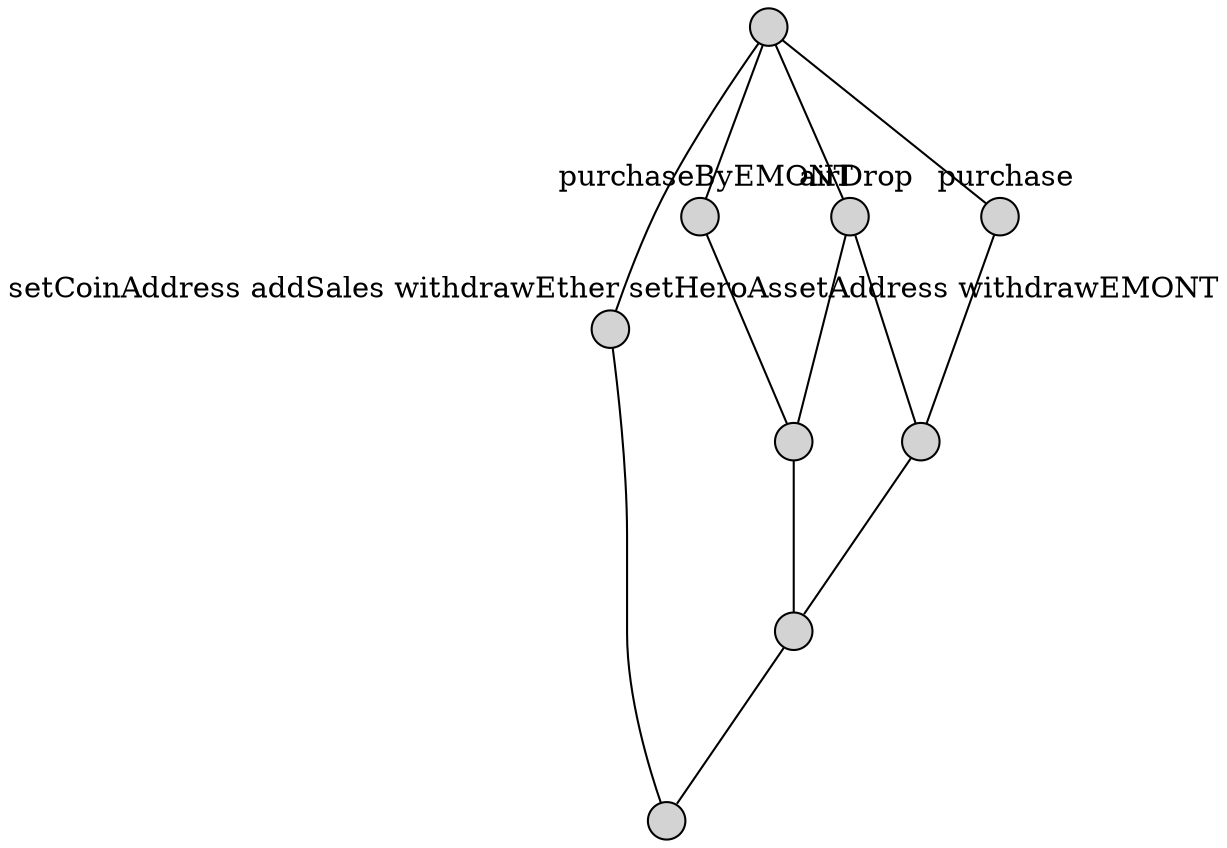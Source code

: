 // <Lattice object of 2 atoms 9 concepts 4 coatoms at 0x7f021b367df0>
digraph Lattice {
	node [label="" shape=circle style=filled width=.25]
	edge [dir=none labeldistance=1.5 minlen=2]
	c0
	c1
	c1 -> c1 [color=transparent headlabel="" labelangle=270]
	c1 -> c1 [color=transparent labelangle=90 taillabel="setCoinAddress addSales withdrawEther setHeroAssetAddress withdrawEMONT"]
	c1 -> c0
	c2
	c2 -> c2 [color=transparent headlabel="" labelangle=270]
	c2 -> c0
	c3
	c3 -> c3 [color=transparent headlabel="" labelangle=270]
	c3 -> c2
	c4
	c4 -> c4 [color=transparent headlabel="" labelangle=270]
	c4 -> c4 [color=transparent labelangle=90 taillabel=purchaseByEMONT]
	c4 -> c3
	c5
	c5 -> c5 [color=transparent headlabel="" labelangle=270]
	c5 -> c2
	c6
	c6 -> c6 [color=transparent headlabel="" labelangle=270]
	c6 -> c6 [color=transparent labelangle=90 taillabel=purchase]
	c6 -> c5
	c7
	c7 -> c7 [color=transparent headlabel="" labelangle=270]
	c7 -> c7 [color=transparent labelangle=90 taillabel=airDrop]
	c7 -> c3
	c7 -> c5
	c8
	c8 -> c1
	c8 -> c4
	c8 -> c6
	c8 -> c7
}
